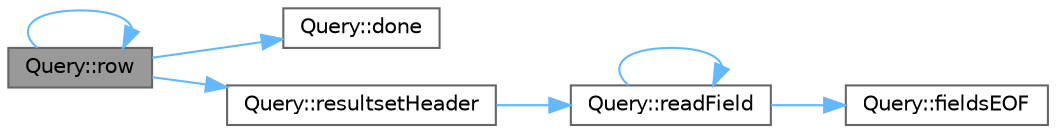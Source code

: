 digraph "Query::row"
{
 // INTERACTIVE_SVG=YES
 // LATEX_PDF_SIZE
  bgcolor="transparent";
  edge [fontname=Helvetica,fontsize=10,labelfontname=Helvetica,labelfontsize=10];
  node [fontname=Helvetica,fontsize=10,shape=box,height=0.2,width=0.4];
  rankdir="LR";
  Node1 [id="Node000001",label="Query::row",height=0.2,width=0.4,color="gray40", fillcolor="grey60", style="filled", fontcolor="black",tooltip=" "];
  Node1 -> Node2 [id="edge1_Node000001_Node000002",color="steelblue1",style="solid",tooltip=" "];
  Node2 [id="Node000002",label="Query::done",height=0.2,width=0.4,color="grey40", fillcolor="white", style="filled",URL="$d4/d6a/a00704_a92e0e8d523fbed6c959e7a14196e91d4.html#a92e0e8d523fbed6c959e7a14196e91d4",tooltip=" "];
  Node1 -> Node3 [id="edge2_Node000001_Node000003",color="steelblue1",style="solid",tooltip=" "];
  Node3 [id="Node000003",label="Query::resultsetHeader",height=0.2,width=0.4,color="grey40", fillcolor="white", style="filled",URL="$d4/d6a/a00704_af28752f213d2ad737bd8585a5a6a0067.html#af28752f213d2ad737bd8585a5a6a0067",tooltip=" "];
  Node3 -> Node4 [id="edge3_Node000003_Node000004",color="steelblue1",style="solid",tooltip=" "];
  Node4 [id="Node000004",label="Query::readField",height=0.2,width=0.4,color="grey40", fillcolor="white", style="filled",URL="$d4/d6a/a00704_a832dcd25c306016f7c4795596f1d8e8f.html#a832dcd25c306016f7c4795596f1d8e8f",tooltip=" "];
  Node4 -> Node5 [id="edge4_Node000004_Node000005",color="steelblue1",style="solid",tooltip=" "];
  Node5 [id="Node000005",label="Query::fieldsEOF",height=0.2,width=0.4,color="grey40", fillcolor="white", style="filled",URL="$d4/d6a/a00704_a9e0b784aa98f2f6bd5c1d6d366dd5d35.html#a9e0b784aa98f2f6bd5c1d6d366dd5d35",tooltip=" "];
  Node4 -> Node4 [id="edge5_Node000004_Node000004",color="steelblue1",style="solid",tooltip=" "];
  Node1 -> Node1 [id="edge6_Node000001_Node000001",color="steelblue1",style="solid",tooltip=" "];
}
